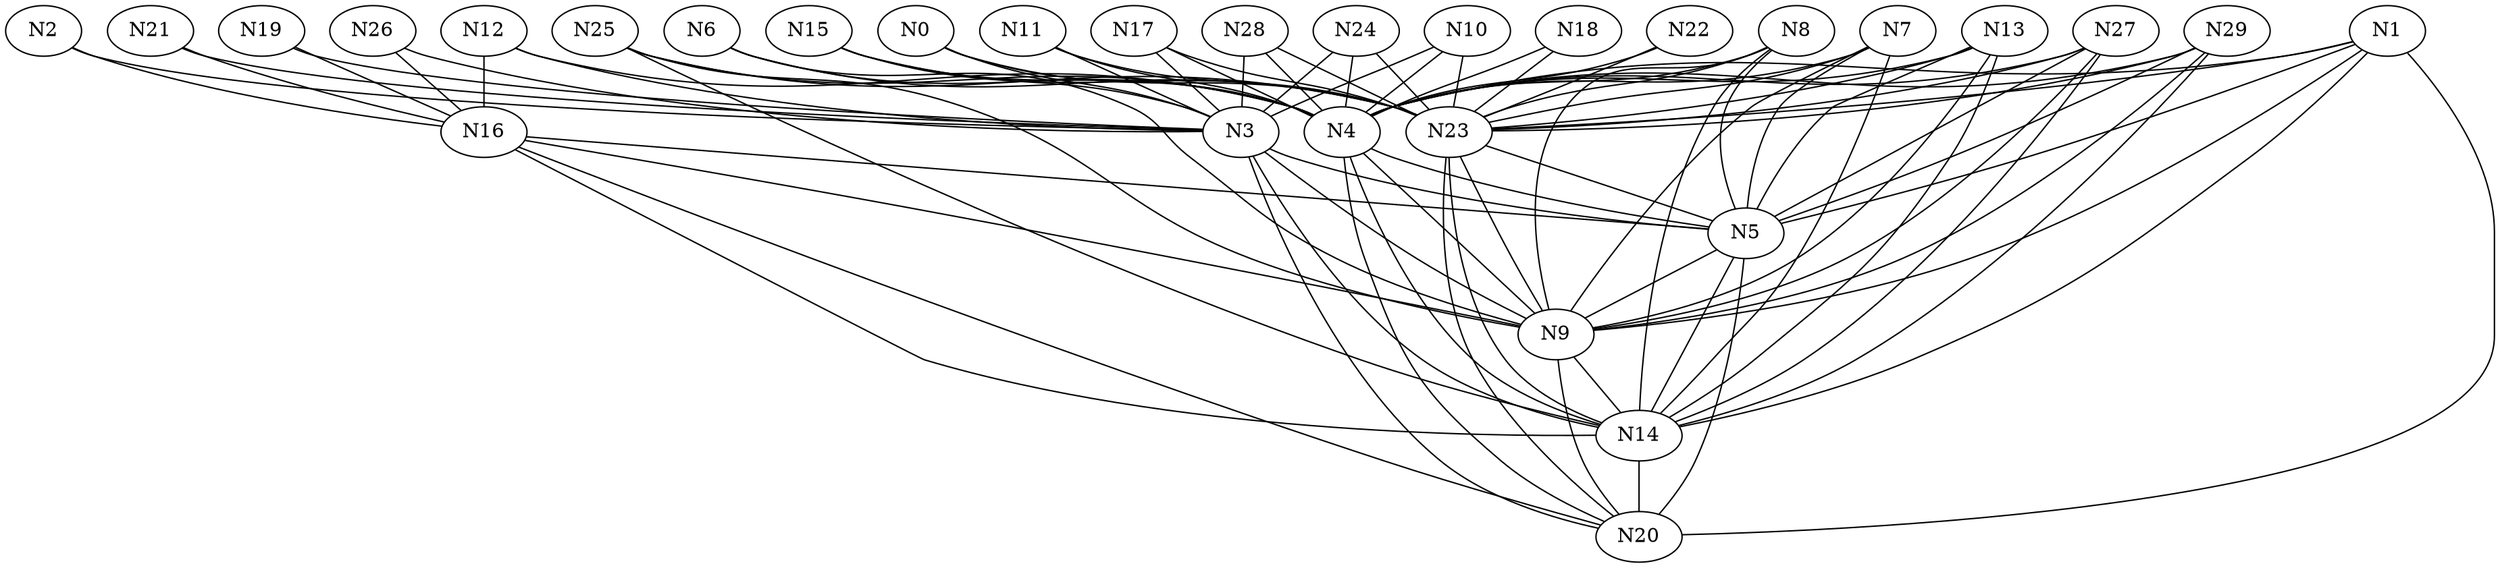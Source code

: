 Graph G {
	N24--N23[weight=17];
	N5--N20[weight=29];
	N2--N3[weight=70];
	N23--N9[weight=31];
	N10--N23[weight=35];
	N1--N4[weight=26];
	N23--N14[weight=11];
	N23--N5[weight=61];
	N1--N5[weight=50];
	N3--N9[weight=11];
	N1--N9[weight=60];
	N13--N5[weight=57];
	N15--N23[weight=20];
	N3--N5[weight=30];
	N13--N4[weight=11];
	N21--N3[weight=67];
	N0--N23[weight=34];
	N23--N20[weight=42];
	N4--N14[weight=67];
	N22--N4[weight=64];
	N11--N23[weight=42];
	N6--N23[weight=76];
	N13--N9[weight=5];
	N19--N16[weight=74];
	N29--N23[weight=94];
	N8--N14[weight=37];
	N13--N14[weight=40];
	N25--N9[weight=79];
	N21--N16[weight=2];
	N2--N16[weight=15];
	N5--N14[weight=44];
	N12--N4[weight=58];
	N12--N3[weight=41];
	N25--N4[weight=13];
	N8--N9[weight=55];
	N0--N3[weight=59];
	N8--N4[weight=91];
	N8--N5[weight=16];
	N11--N3[weight=21];
	N0--N4[weight=46];
	N16--N20[weight=3];
	N29--N14[weight=68];
	N13--N23[weight=78];
	N24--N4[weight=35];
	N11--N4[weight=76];
	N24--N3[weight=50];
	N8--N23[weight=29];
	N19--N3[weight=54];
	N27--N23[weight=99];
	N7--N9[weight=5];
	N6--N4[weight=56];
	N7--N5[weight=85];
	N26--N16[weight=45];
	N27--N9[weight=53];
	N12--N16[weight=84];
	N27--N4[weight=26];
	N10--N4[weight=74];
	N27--N5[weight=67];
	N10--N3[weight=6];
	N29--N9[weight=70];
	N26--N3[weight=26];
	N22--N23[weight=82];
	N18--N4[weight=79];
	N18--N23[weight=30];
	N7--N14[weight=37];
	N7--N4[weight=62];
	N3--N20[weight=49];
	N6--N9[weight=79];
	N9--N20[weight=58];
	N16--N14[weight=55];
	N1--N14[weight=66];
	N14--N20[weight=79];
	N27--N14[weight=14];
	N17--N4[weight=37];
	N4--N5[weight=2];
	N17--N3[weight=94];
	N5--N9[weight=79];
	N28--N23[weight=16];
	N16--N5[weight=12];
	N29--N4[weight=25];
	N17--N23[weight=25];
	N29--N5[weight=7];
	N25--N23[weight=24];
	N16--N9[weight=28];
	N3--N14[weight=77];
	N25--N14[weight=6];
	N15--N3[weight=8];
	N7--N23[weight=24];
	N4--N20[weight=15];
	N28--N4[weight=51];
	N1--N20[weight=82];
	N4--N9[weight=9];
	N15--N4[weight=8];
	N28--N3[weight=58];
	N9--N14[weight=9];
	N1--N23[weight=76];
}